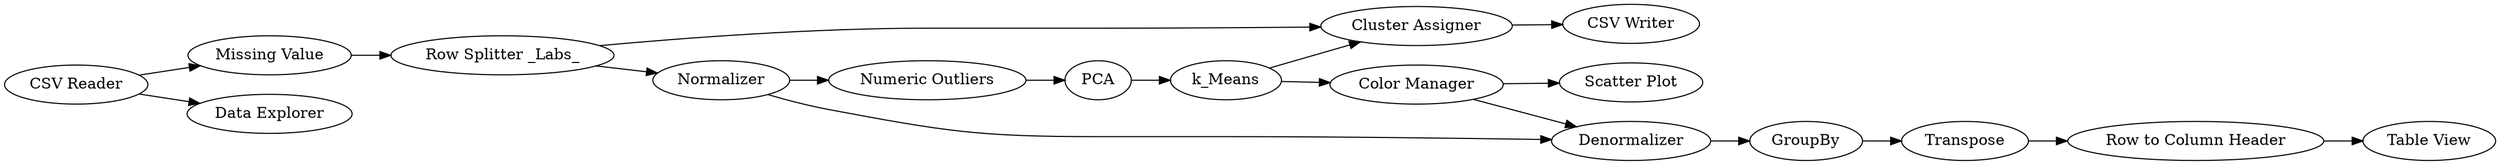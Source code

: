 digraph {
	394 -> 398
	21 -> 6
	418 -> 7
	8 -> 9
	7 -> 416
	416 -> 417
	417 -> 415
	398 -> 401
	416 -> 19
	401 -> 397
	403 -> 394
	19 -> 413
	418 -> 414
	413 -> 21
	19 -> 403
	6 -> 417
	8 -> 403
	6 -> 8
	401 [label="Row to Column Header"]
	416 [label="Row Splitter _Labs_"]
	7 [label="Missing Value"]
	403 [label=Denormalizer]
	397 [label="Table View"]
	418 [label="CSV Reader"]
	9 [label="Scatter Plot"]
	415 [label="CSV Writer"]
	21 [label=PCA]
	398 [label=Transpose]
	6 [label=k_Means]
	8 [label="Color Manager"]
	413 [label="Numeric Outliers"]
	414 [label="Data Explorer"]
	394 [label=GroupBy]
	417 [label="Cluster Assigner"]
	19 [label=Normalizer]
	rankdir=LR
}
